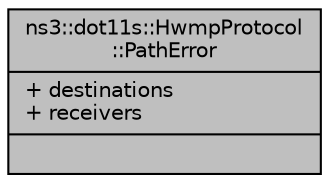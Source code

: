 digraph "ns3::dot11s::HwmpProtocol::PathError"
{
  edge [fontname="Helvetica",fontsize="10",labelfontname="Helvetica",labelfontsize="10"];
  node [fontname="Helvetica",fontsize="10",shape=record];
  Node1 [label="{ns3::dot11s::HwmpProtocol\l::PathError\n|+ destinations\l+ receivers\l|}",height=0.2,width=0.4,color="black", fillcolor="grey75", style="filled", fontcolor="black"];
}

